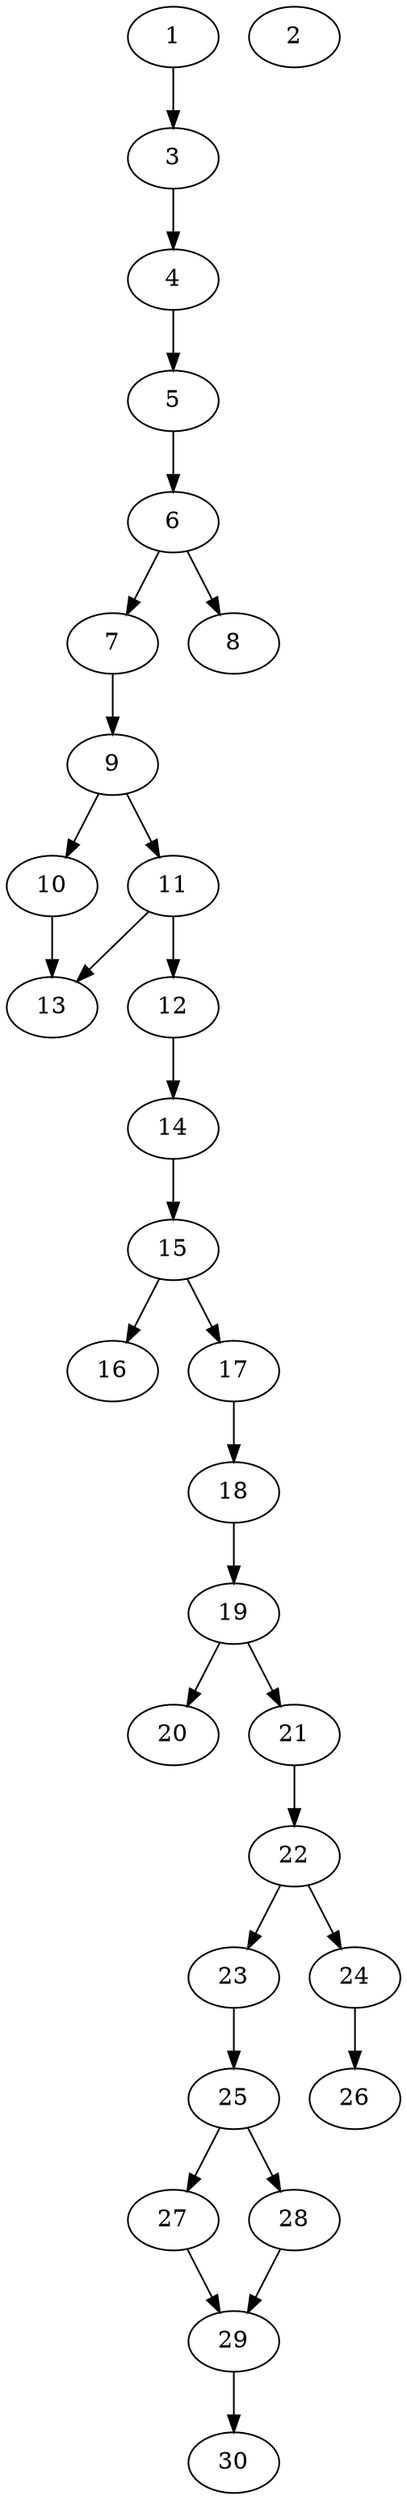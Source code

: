 // DAG automatically generated by daggen at Thu Oct  3 14:04:18 2019
// ./daggen --dot -n 30 --ccr 0.5 --fat 0.3 --regular 0.9 --density 0.6 --mindata 5242880 --maxdata 52428800 
digraph G {
  1 [size="90212352", alpha="0.13", expect_size="45106176"] 
  1 -> 3 [size ="45106176"]
  2 [size="74158080", alpha="0.07", expect_size="37079040"] 
  3 [size="30658560", alpha="0.17", expect_size="15329280"] 
  3 -> 4 [size ="15329280"]
  4 [size="79337472", alpha="0.03", expect_size="39668736"] 
  4 -> 5 [size ="39668736"]
  5 [size="13105152", alpha="0.09", expect_size="6552576"] 
  5 -> 6 [size ="6552576"]
  6 [size="96026624", alpha="0.20", expect_size="48013312"] 
  6 -> 7 [size ="48013312"]
  6 -> 8 [size ="48013312"]
  7 [size="70850560", alpha="0.09", expect_size="35425280"] 
  7 -> 9 [size ="35425280"]
  8 [size="36540416", alpha="0.09", expect_size="18270208"] 
  9 [size="18296832", alpha="0.02", expect_size="9148416"] 
  9 -> 10 [size ="9148416"]
  9 -> 11 [size ="9148416"]
  10 [size="68249600", alpha="0.07", expect_size="34124800"] 
  10 -> 13 [size ="34124800"]
  11 [size="23412736", alpha="0.18", expect_size="11706368"] 
  11 -> 12 [size ="11706368"]
  11 -> 13 [size ="11706368"]
  12 [size="86503424", alpha="0.06", expect_size="43251712"] 
  12 -> 14 [size ="43251712"]
  13 [size="23429120", alpha="0.15", expect_size="11714560"] 
  14 [size="10915840", alpha="0.02", expect_size="5457920"] 
  14 -> 15 [size ="5457920"]
  15 [size="23029760", alpha="0.17", expect_size="11514880"] 
  15 -> 16 [size ="11514880"]
  15 -> 17 [size ="11514880"]
  16 [size="63602688", alpha="0.15", expect_size="31801344"] 
  17 [size="61562880", alpha="0.00", expect_size="30781440"] 
  17 -> 18 [size ="30781440"]
  18 [size="102412288", alpha="0.10", expect_size="51206144"] 
  18 -> 19 [size ="51206144"]
  19 [size="51843072", alpha="0.10", expect_size="25921536"] 
  19 -> 20 [size ="25921536"]
  19 -> 21 [size ="25921536"]
  20 [size="59146240", alpha="0.01", expect_size="29573120"] 
  21 [size="94246912", alpha="0.10", expect_size="47123456"] 
  21 -> 22 [size ="47123456"]
  22 [size="85327872", alpha="0.12", expect_size="42663936"] 
  22 -> 23 [size ="42663936"]
  22 -> 24 [size ="42663936"]
  23 [size="19449856", alpha="0.18", expect_size="9724928"] 
  23 -> 25 [size ="9724928"]
  24 [size="90220544", alpha="0.19", expect_size="45110272"] 
  24 -> 26 [size ="45110272"]
  25 [size="100526080", alpha="0.00", expect_size="50263040"] 
  25 -> 27 [size ="50263040"]
  25 -> 28 [size ="50263040"]
  26 [size="87564288", alpha="0.20", expect_size="43782144"] 
  27 [size="63066112", alpha="0.12", expect_size="31533056"] 
  27 -> 29 [size ="31533056"]
  28 [size="63205376", alpha="0.10", expect_size="31602688"] 
  28 -> 29 [size ="31602688"]
  29 [size="15892480", alpha="0.10", expect_size="7946240"] 
  29 -> 30 [size ="7946240"]
  30 [size="60753920", alpha="0.01", expect_size="30376960"] 
}
